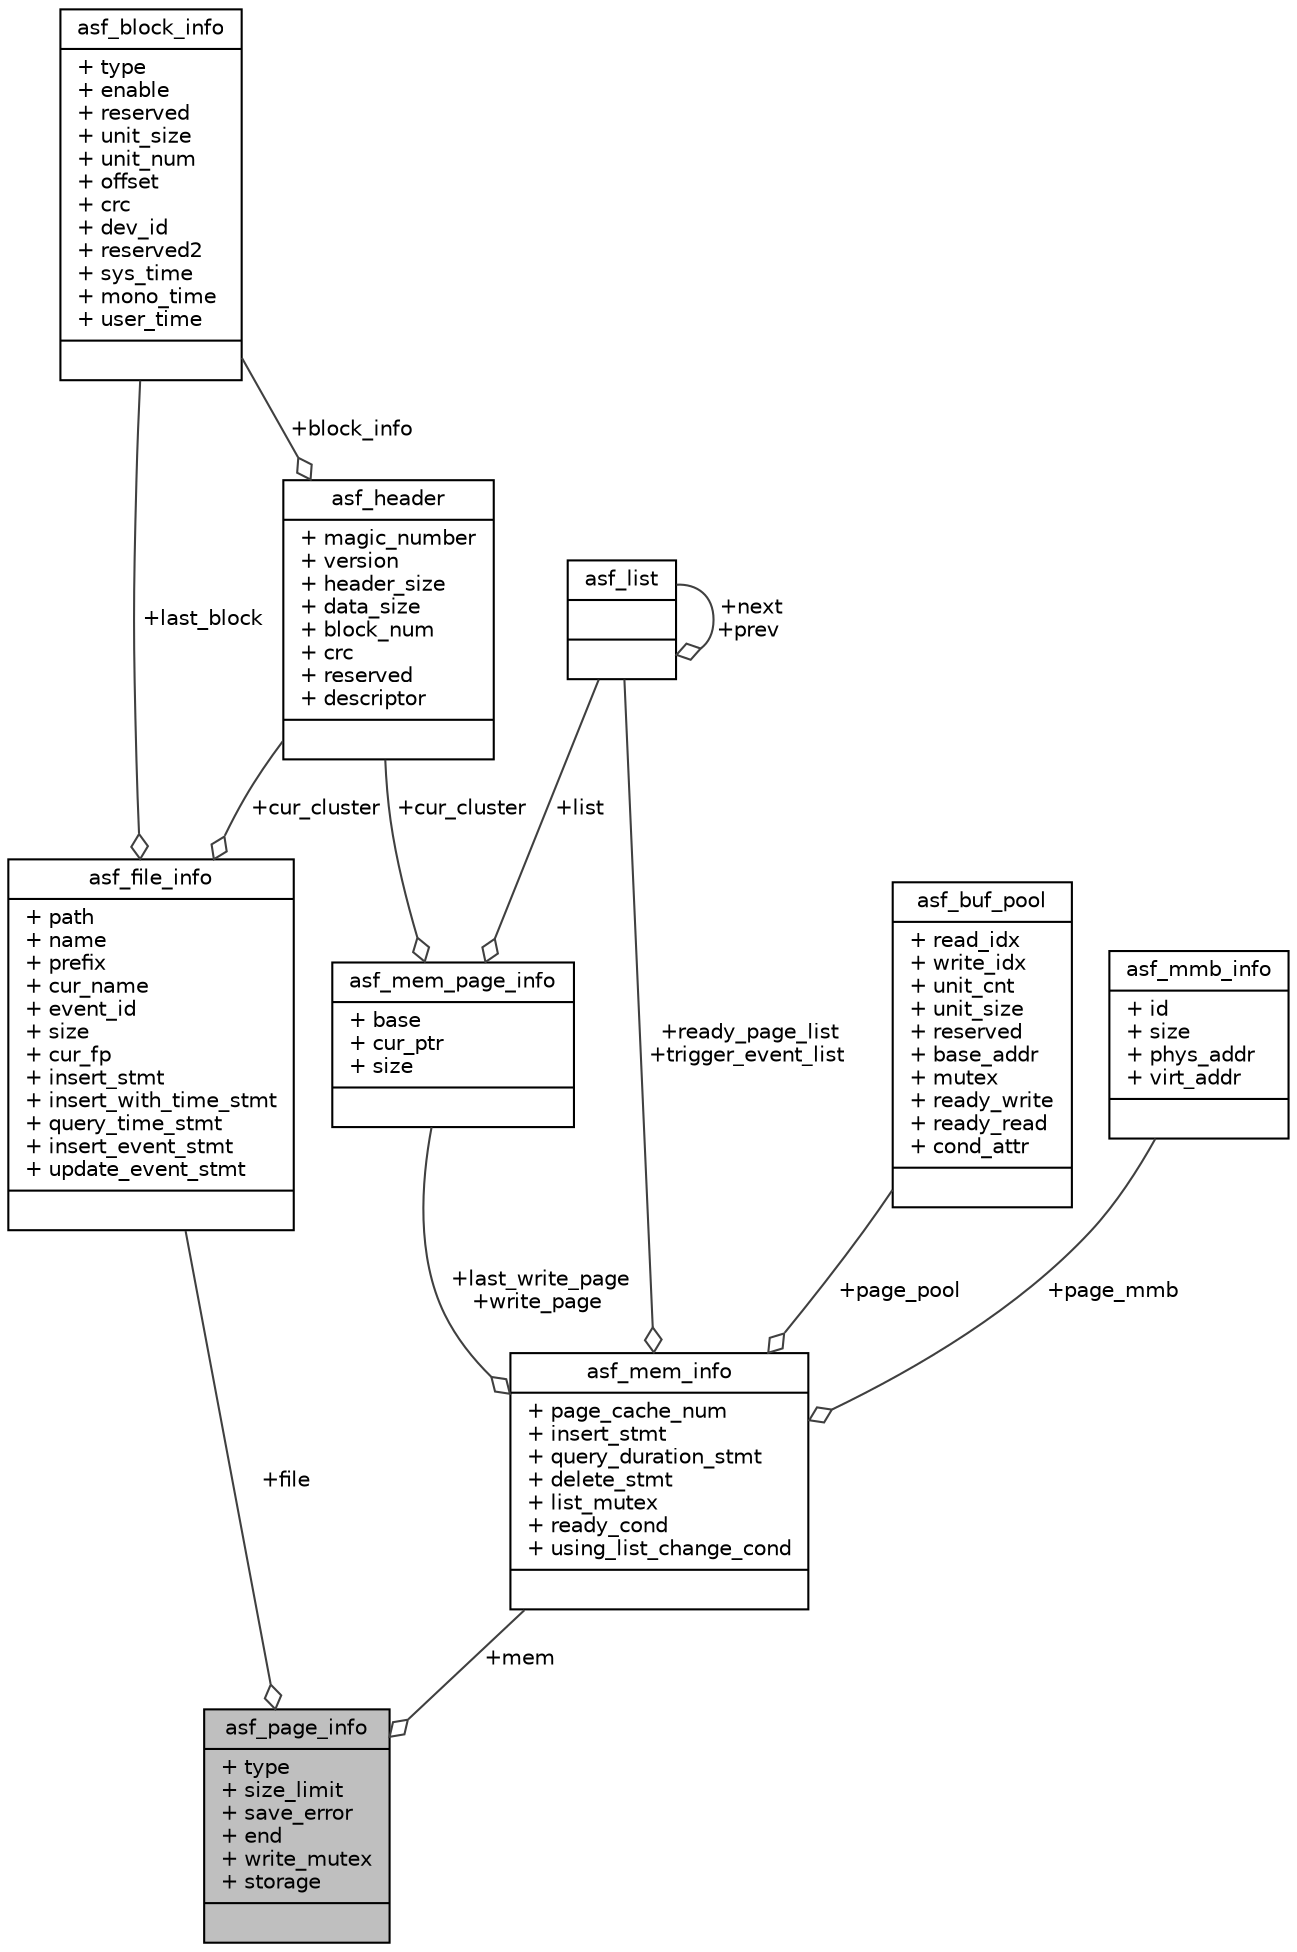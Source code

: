digraph "asf_page_info"
{
 // INTERACTIVE_SVG=YES
 // LATEX_PDF_SIZE
  bgcolor="transparent";
  edge [fontname="Helvetica",fontsize="10",labelfontname="Helvetica",labelfontsize="10"];
  node [fontname="Helvetica",fontsize="10",shape=record];
  Node1 [label="{asf_page_info\n|+ type\l+ size_limit\l+ save_error\l+ end\l+ write_mutex\l+ storage\l|}",height=0.2,width=0.4,color="black", fillcolor="grey75", style="filled", fontcolor="black",tooltip=" "];
  Node2 -> Node1 [color="grey25",fontsize="10",style="solid",label=" +file" ,arrowhead="odiamond",fontname="Helvetica"];
  Node2 [label="{asf_file_info\n|+ path\l+ name\l+ prefix\l+ cur_name\l+ event_id\l+ size\l+ cur_fp\l+ insert_stmt\l+ insert_with_time_stmt\l+ query_time_stmt\l+ insert_event_stmt\l+ update_event_stmt\l|}",height=0.2,width=0.4,color="black",URL="$d7/d2f/structasf__file__info.html",tooltip=" "];
  Node3 -> Node2 [color="grey25",fontsize="10",style="solid",label=" +last_block" ,arrowhead="odiamond",fontname="Helvetica"];
  Node3 [label="{asf_block_info\n|+ type\l+ enable\l+ reserved\l+ unit_size\l+ unit_num\l+ offset\l+ crc\l+ dev_id\l+ reserved2\l+ sys_time\l+ mono_time\l+ user_time\l|}",height=0.2,width=0.4,color="black",URL="$d1/d32/structasf__block__info.html",tooltip=" "];
  Node4 -> Node2 [color="grey25",fontsize="10",style="solid",label=" +cur_cluster" ,arrowhead="odiamond",fontname="Helvetica"];
  Node4 [label="{asf_header\n|+ magic_number\l+ version\l+ header_size\l+ data_size\l+ block_num\l+ crc\l+ reserved\l+ descriptor\l|}",height=0.2,width=0.4,color="black",URL="$df/dde/structasf__header.html",tooltip=" "];
  Node3 -> Node4 [color="grey25",fontsize="10",style="solid",label=" +block_info" ,arrowhead="odiamond",fontname="Helvetica"];
  Node5 -> Node1 [color="grey25",fontsize="10",style="solid",label=" +mem" ,arrowhead="odiamond",fontname="Helvetica"];
  Node5 [label="{asf_mem_info\n|+ page_cache_num\l+ insert_stmt\l+ query_duration_stmt\l+ delete_stmt\l+ list_mutex\l+ ready_cond\l+ using_list_change_cond\l|}",height=0.2,width=0.4,color="black",URL="$dc/dbe/structasf__mem__info.html",tooltip=" "];
  Node6 -> Node5 [color="grey25",fontsize="10",style="solid",label=" +last_write_page\n+write_page" ,arrowhead="odiamond",fontname="Helvetica"];
  Node6 [label="{asf_mem_page_info\n|+ base\l+ cur_ptr\l+ size\l|}",height=0.2,width=0.4,color="black",URL="$d2/d51/structasf__mem__page__info.html",tooltip=" "];
  Node7 -> Node6 [color="grey25",fontsize="10",style="solid",label=" +list" ,arrowhead="odiamond",fontname="Helvetica"];
  Node7 [label="{asf_list\n||}",height=0.2,width=0.4,color="black",URL="$d1/db4/structasf__list.html",tooltip=" "];
  Node7 -> Node7 [color="grey25",fontsize="10",style="solid",label=" +next\n+prev" ,arrowhead="odiamond",fontname="Helvetica"];
  Node4 -> Node6 [color="grey25",fontsize="10",style="solid",label=" +cur_cluster" ,arrowhead="odiamond",fontname="Helvetica"];
  Node7 -> Node5 [color="grey25",fontsize="10",style="solid",label=" +ready_page_list\n+trigger_event_list" ,arrowhead="odiamond",fontname="Helvetica"];
  Node8 -> Node5 [color="grey25",fontsize="10",style="solid",label=" +page_pool" ,arrowhead="odiamond",fontname="Helvetica"];
  Node8 [label="{asf_buf_pool\n|+ read_idx\l+ write_idx\l+ unit_cnt\l+ unit_size\l+ reserved\l+ base_addr\l+ mutex\l+ ready_write\l+ ready_read\l+ cond_attr\l|}",height=0.2,width=0.4,color="black",URL="$da/d25/structasf__buf__pool.html",tooltip=" "];
  Node9 -> Node5 [color="grey25",fontsize="10",style="solid",label=" +page_mmb" ,arrowhead="odiamond",fontname="Helvetica"];
  Node9 [label="{asf_mmb_info\n|+ id\l+ size\l+ phys_addr\l+ virt_addr\l|}",height=0.2,width=0.4,color="black",URL="$df/dc3/structasf__mmb__info.html",tooltip=" "];
}
